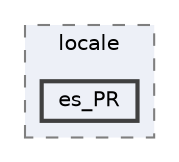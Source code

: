 digraph "C:/Users/LukeMabie/documents/Development/Password_Saver_Using_Django-master/venv/Lib/site-packages/django/conf/locale/es_PR"
{
 // LATEX_PDF_SIZE
  bgcolor="transparent";
  edge [fontname=Helvetica,fontsize=10,labelfontname=Helvetica,labelfontsize=10];
  node [fontname=Helvetica,fontsize=10,shape=box,height=0.2,width=0.4];
  compound=true
  subgraph clusterdir_6ae4708f427b9ff73e5313b131df1071 {
    graph [ bgcolor="#edf0f7", pencolor="grey50", label="locale", fontname=Helvetica,fontsize=10 style="filled,dashed", URL="dir_6ae4708f427b9ff73e5313b131df1071.html",tooltip=""]
  dir_8811d38c364e06039df1f75a8c69d069 [label="es_PR", fillcolor="#edf0f7", color="grey25", style="filled,bold", URL="dir_8811d38c364e06039df1f75a8c69d069.html",tooltip=""];
  }
}
